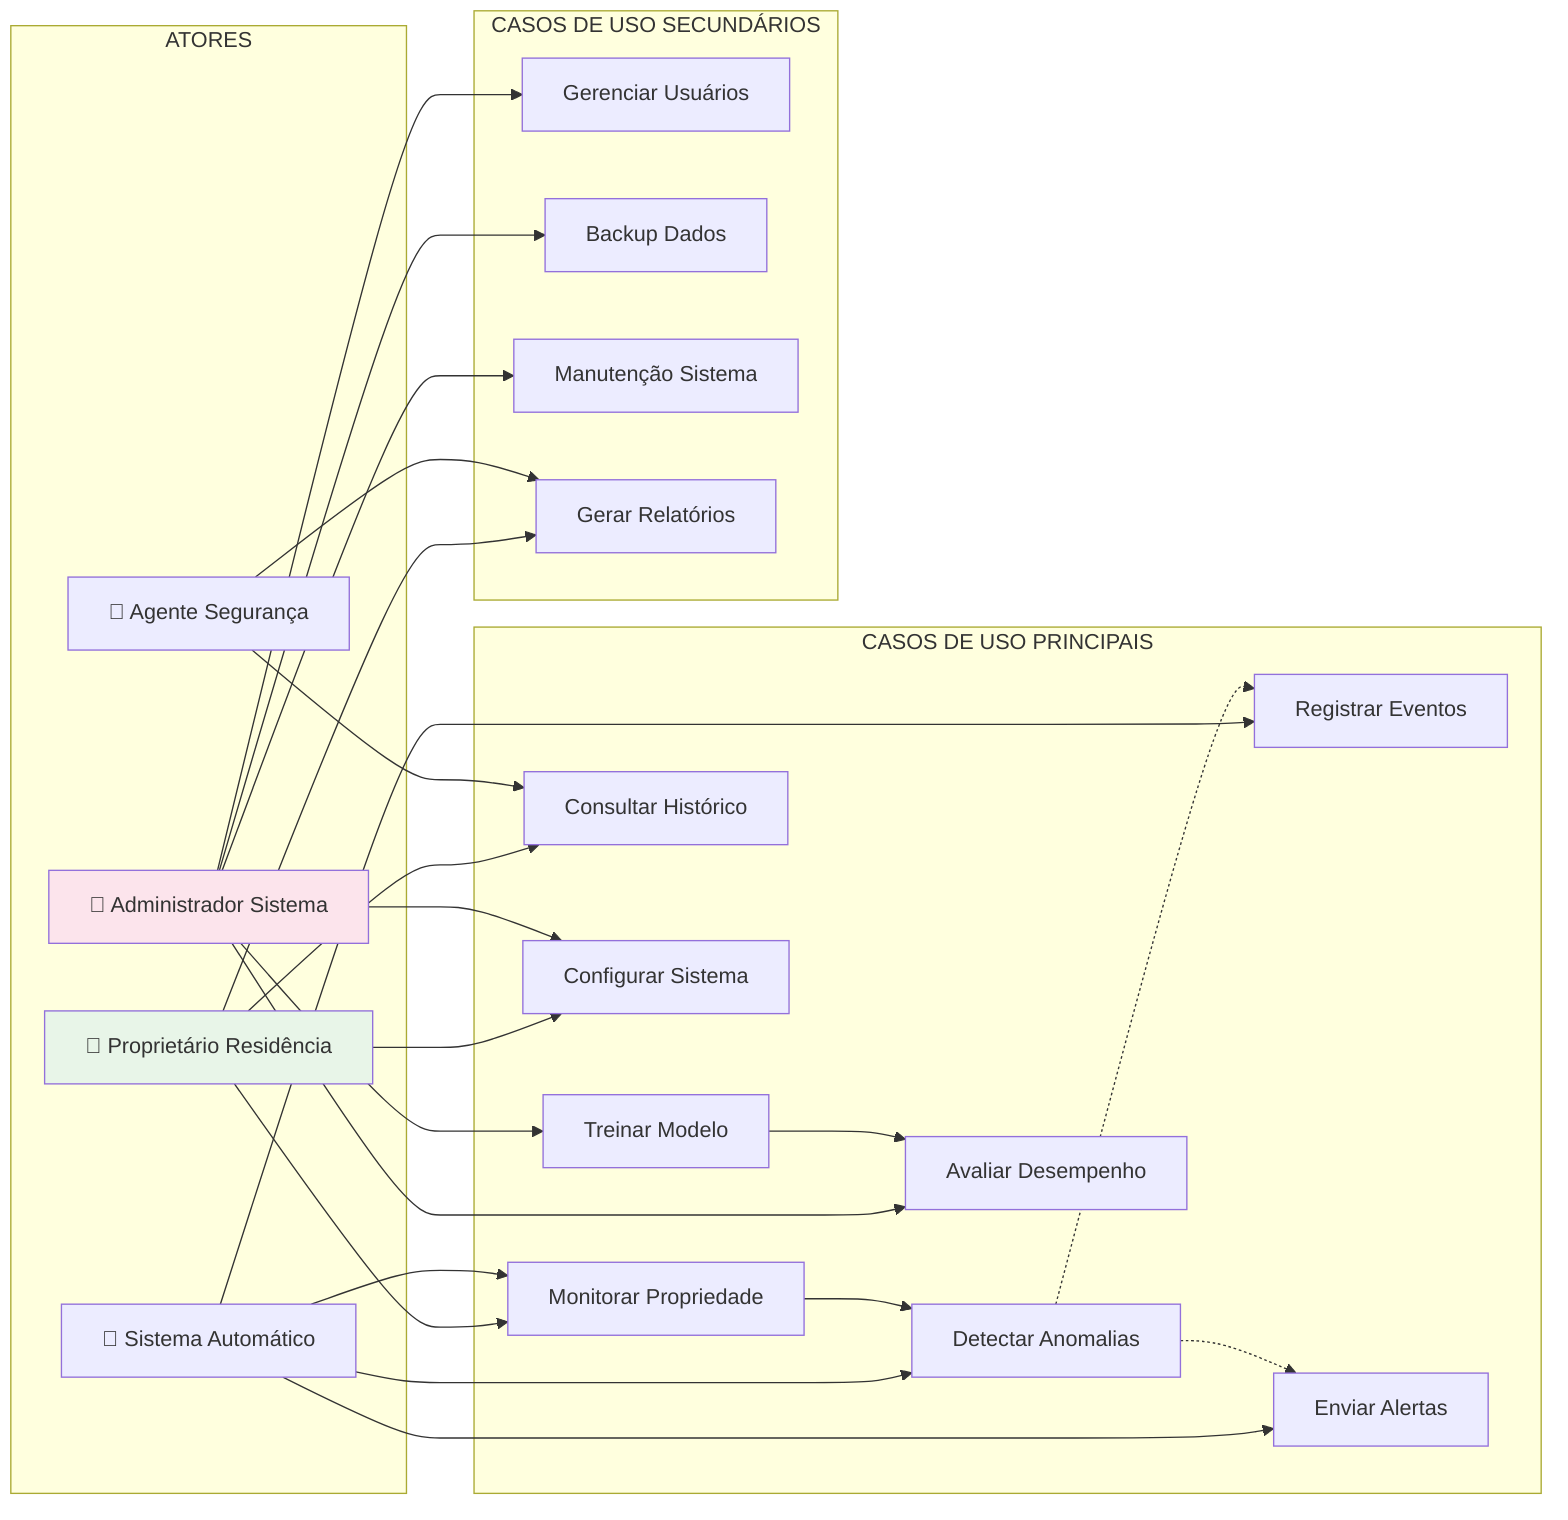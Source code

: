 %% Diagrama 2: Casos de Uso do Sistema
graph LR
    subgraph "ATORES"
        U1[👤 Proprietário Residência]
        U2[👤 Administrador Sistema]
        U3[👤 Agente Segurança]
        U4[🤖 Sistema Automático]
    end
    
    subgraph "CASOS DE USO PRINCIPAIS"
        UC1[Monitorar Propriedade]
        UC2[Detectar Anomalias]
        UC3[Registrar Eventos]
        UC4[Enviar Alertas]
        UC5[Consultar Histórico]
        UC6[Configurar Sistema]
        UC7[Treinar Modelo]
        UC8[Avaliar Desempenho]
    end
    
    subgraph "CASOS DE USO SECUNDÁRIOS"
        UC9[Gerenciar Usuários]
        UC10[Backup Dados]
        UC11[Manutenção Sistema]
        UC12[Gerar Relatórios]
    end
    
    %% Relacionamentos Proprietário
    U1 --> UC1
    U1 --> UC5
    U1 --> UC6
    U1 --> UC12
    
    %% Relacionamentos Administrador
    U2 --> UC6
    U2 --> UC7
    U2 --> UC8
    U2 --> UC9
    U2 --> UC10
    U2 --> UC11
    
    %% Relacionamentos Agente Segurança
    U3 --> UC5
    U3 --> UC12
    
    %% Relacionamentos Sistema Automático
    U4 --> UC1
    U4 --> UC2
    U4 --> UC3
    U4 --> UC4
    
    %% Extensões e Inclusões
    UC2 -.-> UC3
    UC2 -.-> UC4
    UC1 --> UC2
    UC7 --> UC8
    
    style U1 fill:#e8f5e8
    style U2 fill:#fce4ec